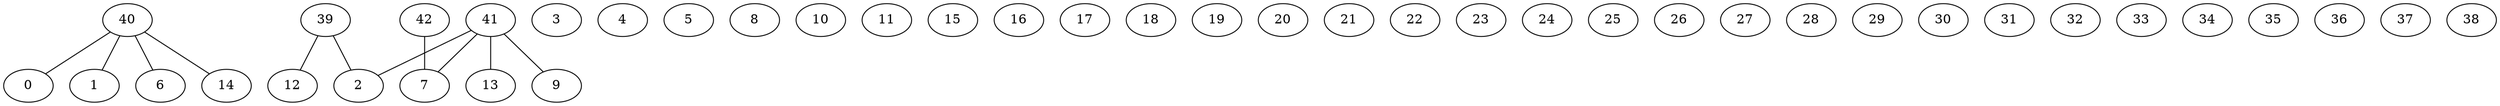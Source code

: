 graph G {
0;
1;
2;
3;
4;
5;
6;
7;
8;
9;
10;
11;
12;
13;
14;
15;
16;
17;
18;
19;
20;
21;
22;
23;
24;
25;
26;
27;
28;
29;
30;
31;
32;
33;
34;
35;
36;
37;
38;
39;
40;
41;
42;
42--7 ;
41--9 ;
41--13 ;
41--2 ;
41--7 ;
40--1 ;
40--6 ;
40--14 ;
40--0 ;
39--12 ;
39--2 ;
}
